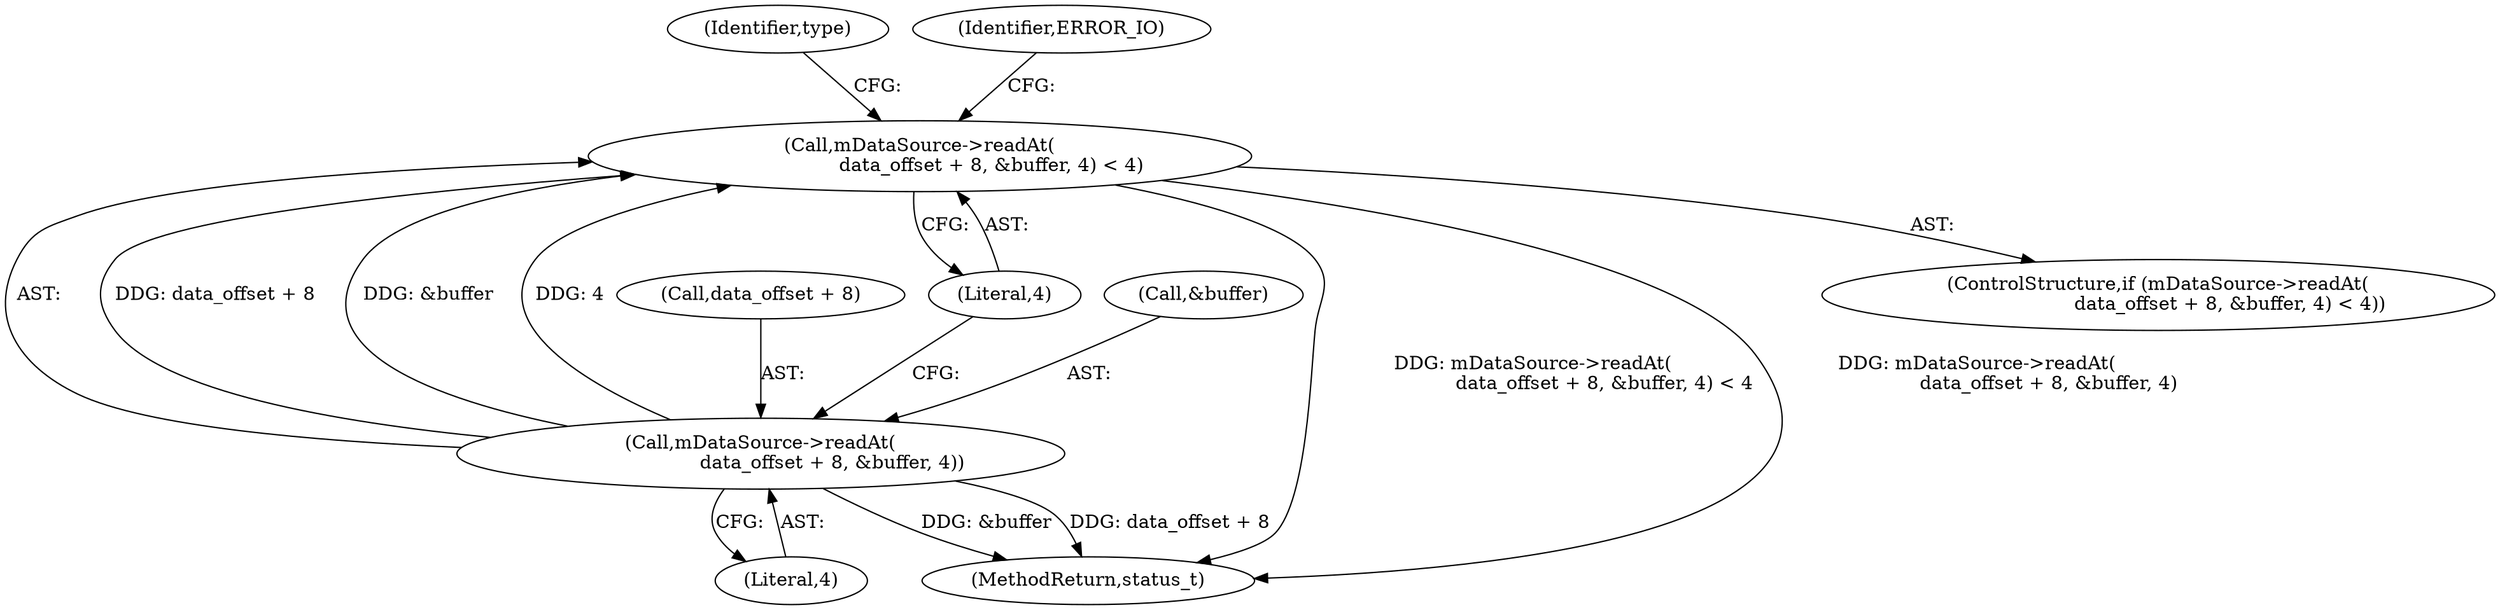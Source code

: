 digraph "0_Android_2674a7218eaa3c87f2ee26d26da5b9170e10f859@API" {
"1002604" [label="(Call,mDataSource->readAt(\n                        data_offset + 8, &buffer, 4) < 4)"];
"1002605" [label="(Call,mDataSource->readAt(\n                        data_offset + 8, &buffer, 4))"];
"1002618" [label="(Identifier,type)"];
"1002605" [label="(Call,mDataSource->readAt(\n                        data_offset + 8, &buffer, 4))"];
"1002606" [label="(Call,data_offset + 8)"];
"1002612" [label="(Literal,4)"];
"1002611" [label="(Literal,4)"];
"1002609" [label="(Call,&buffer)"];
"1002927" [label="(MethodReturn,status_t)"];
"1002603" [label="(ControlStructure,if (mDataSource->readAt(\n                        data_offset + 8, &buffer, 4) < 4))"];
"1002604" [label="(Call,mDataSource->readAt(\n                        data_offset + 8, &buffer, 4) < 4)"];
"1002615" [label="(Identifier,ERROR_IO)"];
"1002604" -> "1002603"  [label="AST: "];
"1002604" -> "1002612"  [label="CFG: "];
"1002605" -> "1002604"  [label="AST: "];
"1002612" -> "1002604"  [label="AST: "];
"1002615" -> "1002604"  [label="CFG: "];
"1002618" -> "1002604"  [label="CFG: "];
"1002604" -> "1002927"  [label="DDG: mDataSource->readAt(\n                        data_offset + 8, &buffer, 4) < 4"];
"1002604" -> "1002927"  [label="DDG: mDataSource->readAt(\n                        data_offset + 8, &buffer, 4)"];
"1002605" -> "1002604"  [label="DDG: data_offset + 8"];
"1002605" -> "1002604"  [label="DDG: &buffer"];
"1002605" -> "1002604"  [label="DDG: 4"];
"1002605" -> "1002611"  [label="CFG: "];
"1002606" -> "1002605"  [label="AST: "];
"1002609" -> "1002605"  [label="AST: "];
"1002611" -> "1002605"  [label="AST: "];
"1002612" -> "1002605"  [label="CFG: "];
"1002605" -> "1002927"  [label="DDG: &buffer"];
"1002605" -> "1002927"  [label="DDG: data_offset + 8"];
}
